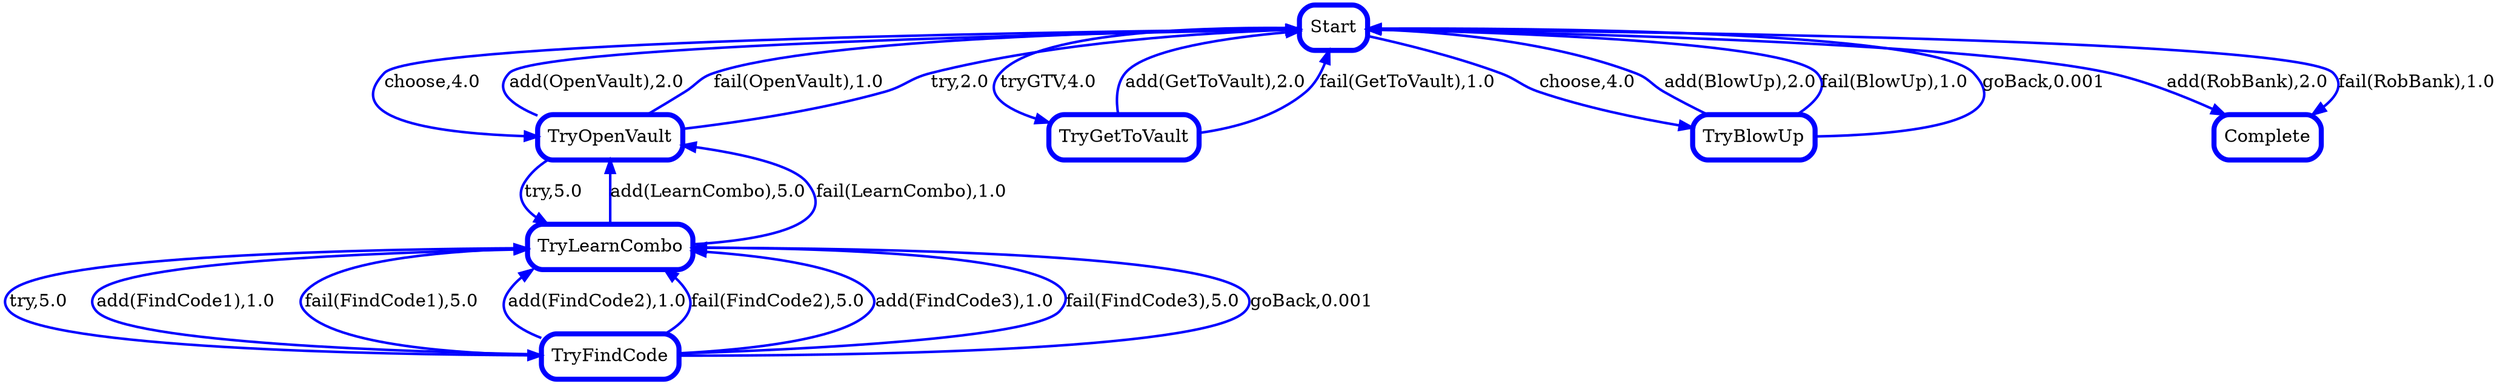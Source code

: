 /* Open in your favourite Graphviz viewer, e.g.
 * https://dreampuf.github.io/GraphvizOnline/
 * https://edotor.net/
 */
	digraph RobBank_modified {
		subgraph Thief {
			//States
			node [shape=box style=rounded color=blue penwidth=4.0]
			Start
			TryOpenVault
			TryLearnCombo
			TryFindCode
			TryGetToVault
			TryBlowUp
			Complete
			//Transitions
			edge [color=blue penwidth=2.0]
			Start -> Complete [label="add(RobBank),2.0"]
			Start -> Complete [label="fail(RobBank),1.0"]
			Start -> TryGetToVault [label="tryGTV,4.0"]
			TryGetToVault -> Start [label="add(GetToVault),2.0"]
			TryGetToVault -> Start [label="fail(GetToVault),1.0"]
			Start -> TryOpenVault [label="choose,4.0"]
			TryOpenVault -> Start [label="add(OpenVault),2.0"]
			TryOpenVault -> Start [label="fail(OpenVault),1.0"]
			TryOpenVault -> Start [label="try,2.0"]
			TryOpenVault -> TryLearnCombo [label="try,5.0"]
			TryLearnCombo -> TryOpenVault [label="add(LearnCombo),5.0"]
			TryLearnCombo -> TryOpenVault [label="fail(LearnCombo),1.0"]
			TryLearnCombo -> TryFindCode [label="try,5.0"]
			TryFindCode -> TryLearnCombo [label="add(FindCode1),1.0"]
			TryFindCode -> TryLearnCombo [label="fail(FindCode1),5.0"]
			TryFindCode -> TryLearnCombo [label="add(FindCode2),1.0"]
			TryFindCode -> TryLearnCombo [label="fail(FindCode2),5.0"]
			TryFindCode -> TryLearnCombo [label="add(FindCode3),1.0"]
			TryFindCode -> TryLearnCombo [label="fail(FindCode3),5.0"]
			TryFindCode -> TryLearnCombo [label="goBack,0.001"]
			Start -> TryBlowUp [label="choose,4.0"]
			TryBlowUp -> Start [label="add(BlowUp),2.0"]
			TryBlowUp -> Start [label="fail(BlowUp),1.0"]
			TryBlowUp -> Start [label="goBack,0.001"]
		}
	}
